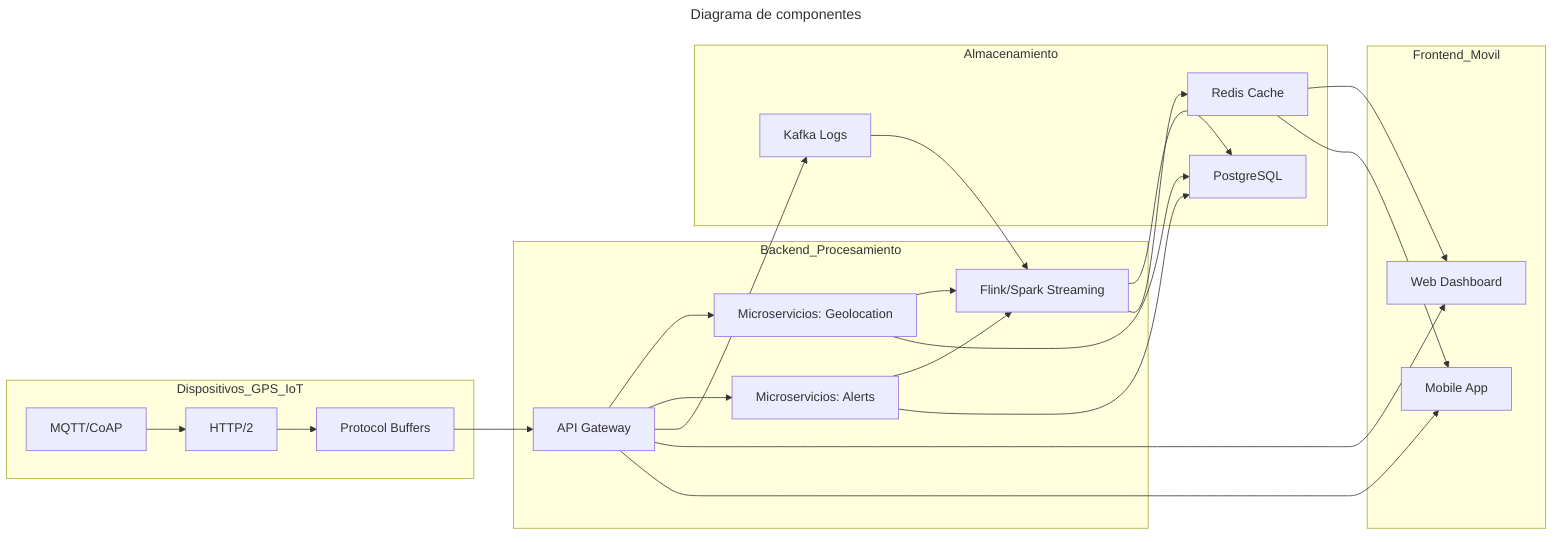 ---
title: Diagrama de componentes
tags: diagramas
layout: layouts/components
description: Diagrama de componentes
---

flowchart LR
    subgraph Dispositivos_GPS_IoT["Dispositivos_GPS_IoT"]
            A["MQTT/CoAP"]
            B["HTTP/2"]
            C["Protocol Buffers"]
    end
    subgraph Backend_Procesamiento["Backend_Procesamiento"]
            D["API Gateway"]
            E["Microservicios: Geolocation"]
            F["Microservicios: Alerts"]
            G["Flink/Spark Streaming"]
    end
    subgraph Almacenamiento["Almacenamiento"]
            H["PostgreSQL"]
            I["Redis Cache"]
            J["Kafka Logs"]
    end
    subgraph Frontend_Movil["Frontend_Movil"]
            K["Web Dashboard"]
            L["Mobile App"]
    end
        A --> B
        B --> C
        C --> D
        D --> E & F & J & K & L
        E --> G & H
        F --> G & H
        G --> H & I
        I --> K & L
        J --> G